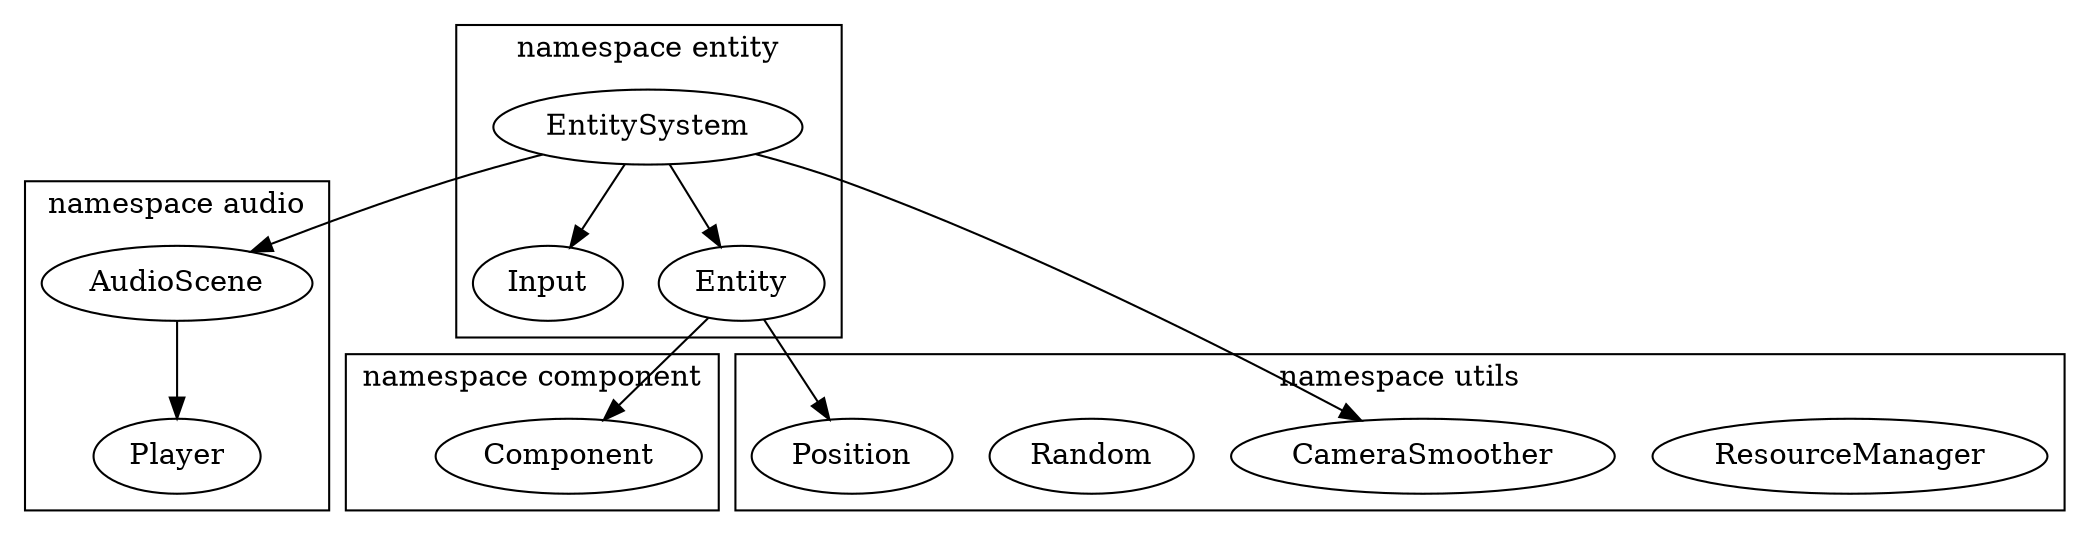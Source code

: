 digraph G {
	//splines="FALSE";
	subgraph cluster_Entity {
		EntitySystem;
		Input;
		Entity;
		label="namespace entity";
	}
	subgraph cluster_Component {
		Component;
		label="namespace component";
	}
	subgraph cluster_Audio {
		AudioScene;
		Player;
		label="namespace audio";
	}
	subgraph cluster_Utils {
		ResourceManager;
		CameraSmoother;
		Random;
		Position;
		label="namespace utils";
	}
	EntitySystem -> AudioScene;
	EntitySystem -> Input;
	EntitySystem -> Entity;
	EntitySystem -> CameraSmoother;
	Entity -> Component;
	Entity -> Position;
	AudioScene -> Player;
}
